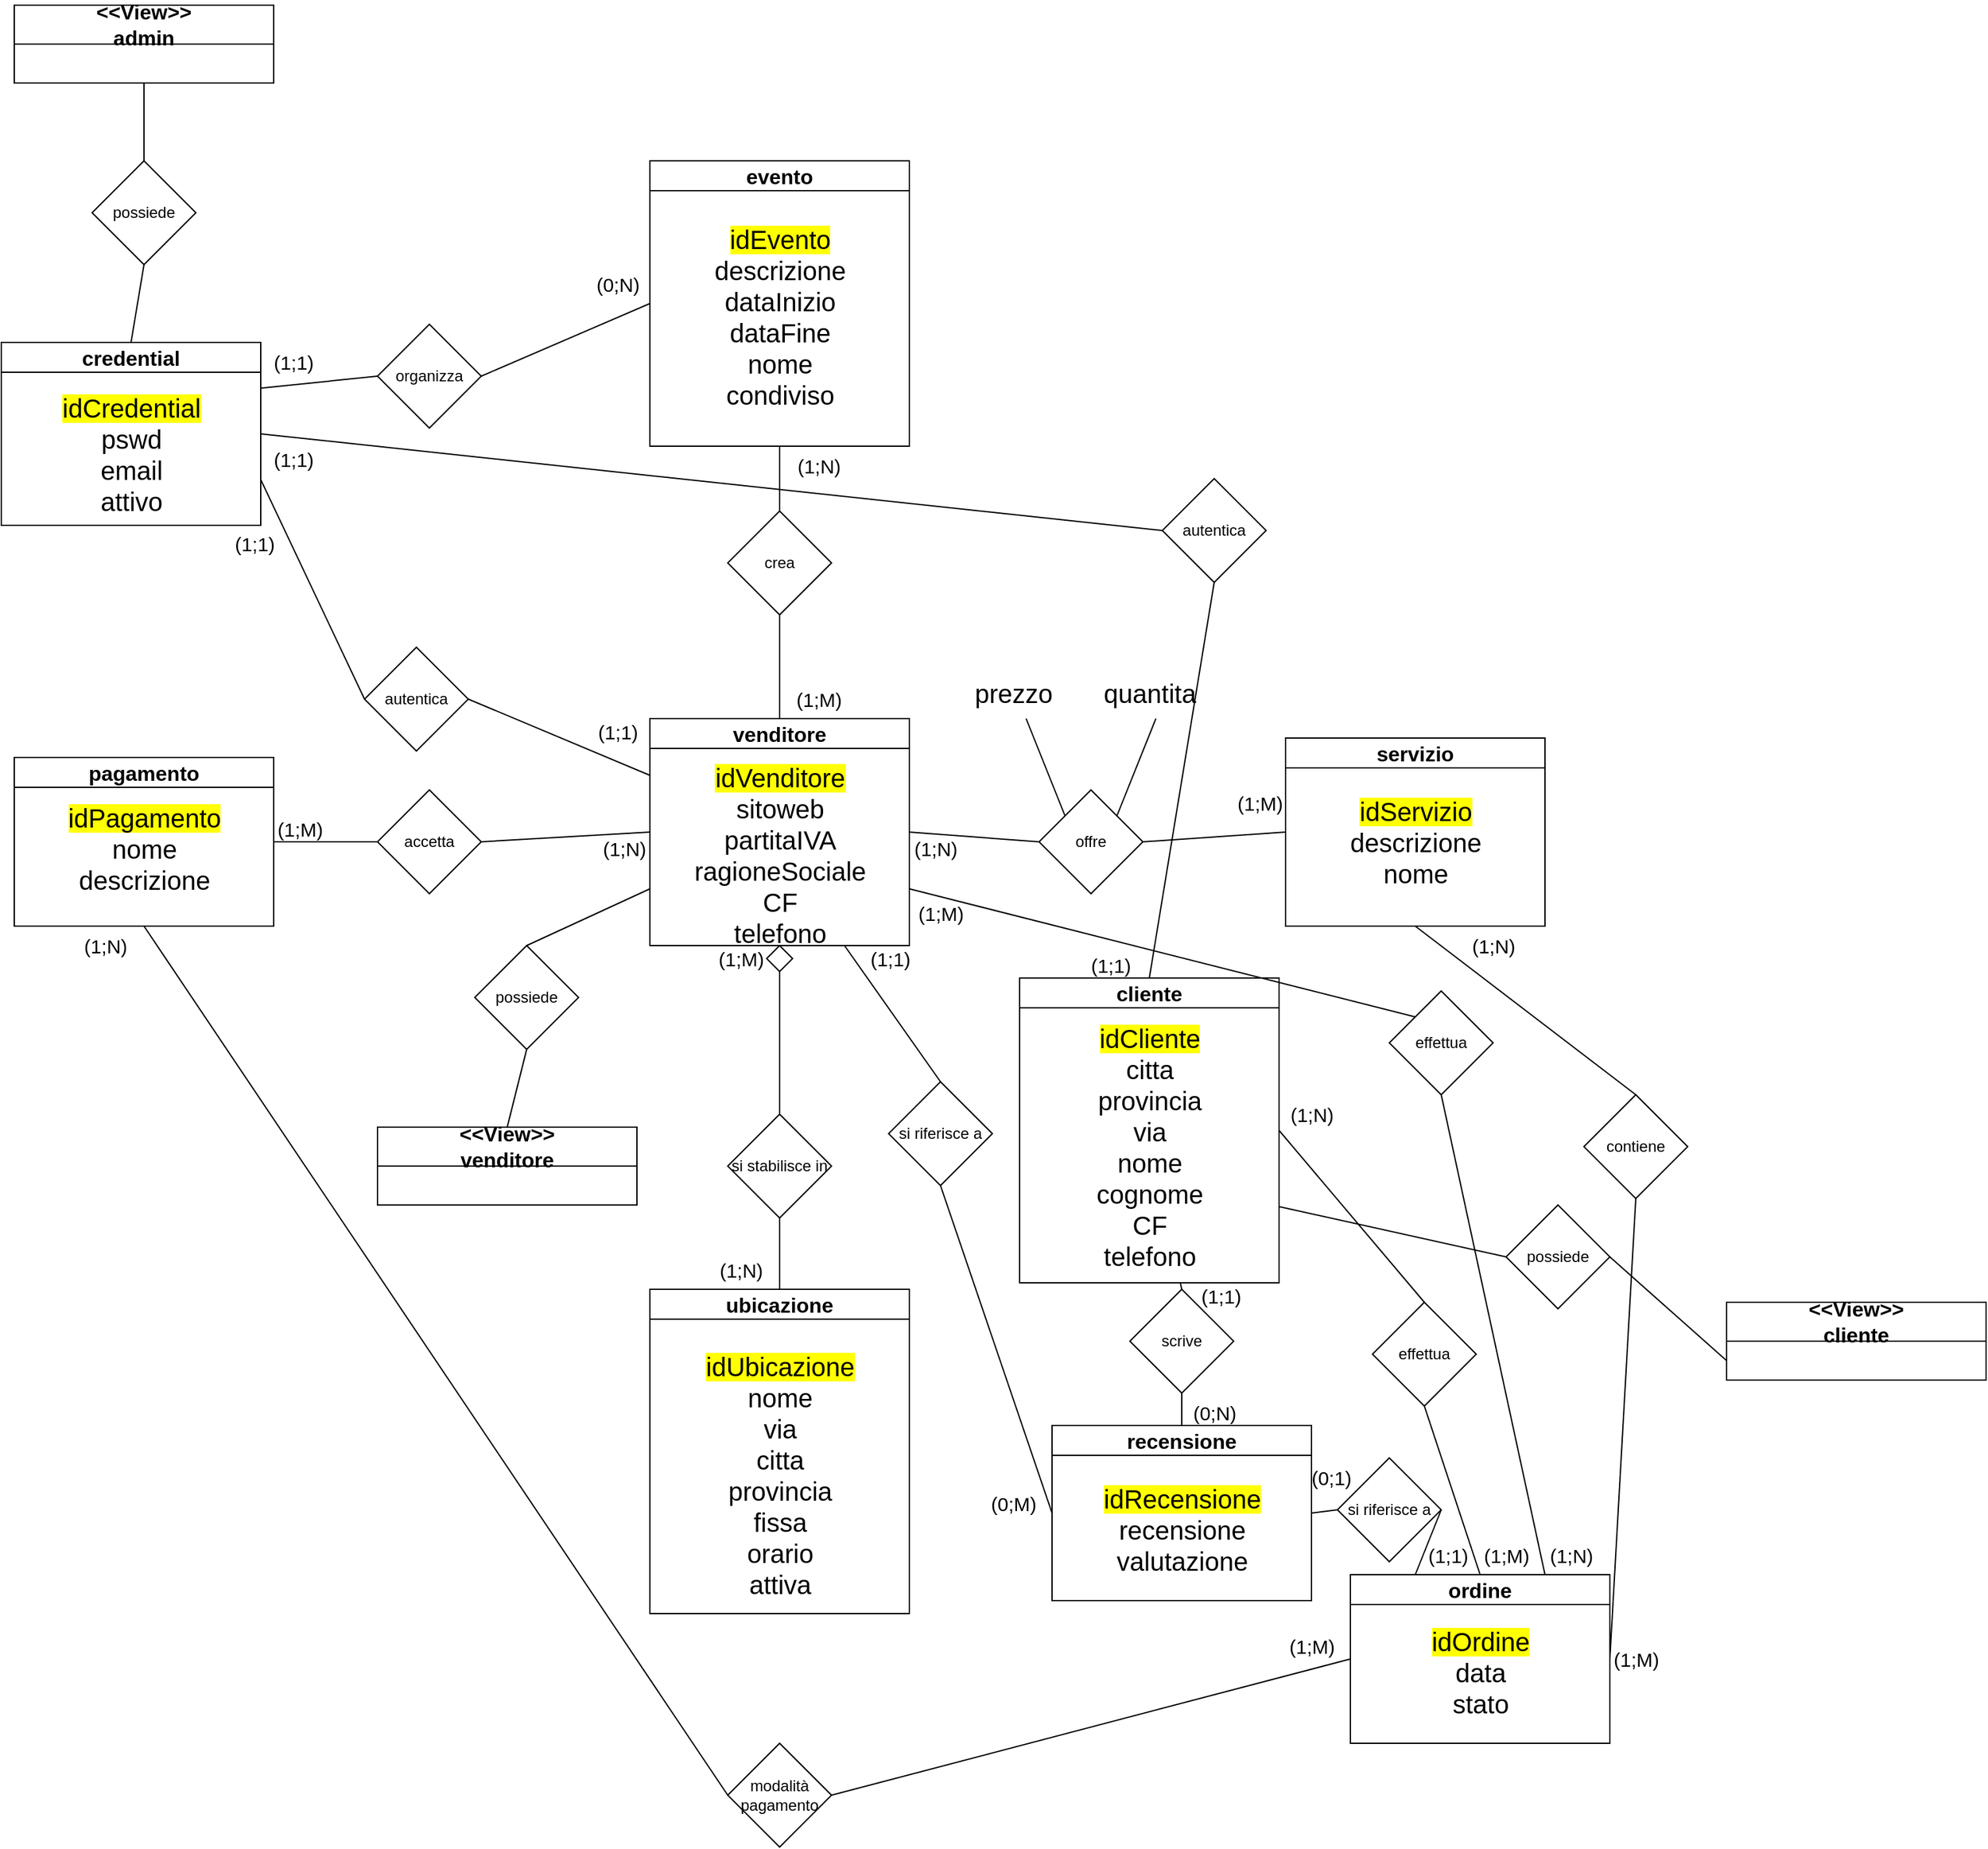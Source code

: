<mxfile version="24.4.8" type="device">
  <diagram name="Pagina-1" id="WYRfgcMqY0CO7CBaed_a">
    <mxGraphModel dx="2261" dy="2005" grid="1" gridSize="10" guides="1" tooltips="1" connect="1" arrows="1" fold="1" page="1" pageScale="1" pageWidth="827" pageHeight="1169" math="0" shadow="0">
      <root>
        <mxCell id="0" />
        <mxCell id="1" parent="0" />
        <mxCell id="brhQ-tYYD27KKTISYjZJ-1" value="&lt;font style=&quot;font-size: 16px;&quot;&gt;pagamento&lt;/font&gt;" style="swimlane;whiteSpace=wrap;html=1;" parent="1" vertex="1">
          <mxGeometry x="-300" y="-250" width="200" height="130" as="geometry" />
        </mxCell>
        <mxCell id="brhQ-tYYD27KKTISYjZJ-2" value="&lt;div&gt;&lt;font style=&quot;font-size: 20px; background-color: rgb(255, 255, 0);&quot;&gt;idPagamento&lt;/font&gt;&lt;/div&gt;&lt;font style=&quot;font-size: 20px;&quot;&gt;nome&lt;/font&gt;&lt;div style=&quot;font-size: 20px;&quot;&gt;&lt;font style=&quot;font-size: 20px;&quot;&gt;descrizione&lt;/font&gt;&lt;/div&gt;" style="text;html=1;align=center;verticalAlign=middle;resizable=0;points=[];autosize=1;strokeColor=none;fillColor=none;" parent="brhQ-tYYD27KKTISYjZJ-1" vertex="1">
          <mxGeometry x="30" y="25" width="140" height="90" as="geometry" />
        </mxCell>
        <mxCell id="brhQ-tYYD27KKTISYjZJ-3" value="&lt;font style=&quot;font-size: 16px;&quot;&gt;venditore&lt;/font&gt;" style="swimlane;whiteSpace=wrap;html=1;" parent="1" vertex="1">
          <mxGeometry x="190" y="-280" width="200" height="175" as="geometry" />
        </mxCell>
        <mxCell id="brhQ-tYYD27KKTISYjZJ-4" value="&lt;div&gt;&lt;span style=&quot;font-size: 20px; background-color: rgb(255, 255, 0);&quot;&gt;idVenditore&lt;/span&gt;&lt;/div&gt;&lt;div&gt;&lt;span style=&quot;font-size: 20px;&quot;&gt;sitoweb&lt;/span&gt;&lt;/div&gt;&lt;div&gt;&lt;span style=&quot;font-size: 20px;&quot;&gt;partitaIVA&lt;/span&gt;&lt;/div&gt;&lt;div&gt;&lt;span style=&quot;font-size: 20px;&quot;&gt;ragioneSociale&lt;/span&gt;&lt;/div&gt;&lt;div&gt;&lt;span style=&quot;font-size: 20px;&quot;&gt;CF&lt;/span&gt;&lt;/div&gt;&lt;div&gt;&lt;span style=&quot;font-size: 20px;&quot;&gt;telefono&lt;/span&gt;&lt;/div&gt;" style="text;html=1;align=center;verticalAlign=middle;resizable=0;points=[];autosize=1;strokeColor=none;fillColor=none;" parent="brhQ-tYYD27KKTISYjZJ-3" vertex="1">
          <mxGeometry x="20" y="25" width="160" height="160" as="geometry" />
        </mxCell>
        <mxCell id="brhQ-tYYD27KKTISYjZJ-8" value="accetta" style="rhombus;whiteSpace=wrap;html=1;" parent="1" vertex="1">
          <mxGeometry x="-20" y="-225" width="80" height="80" as="geometry" />
        </mxCell>
        <mxCell id="brhQ-tYYD27KKTISYjZJ-13" value="" style="endArrow=none;html=1;rounded=0;exitX=1;exitY=0.5;exitDx=0;exitDy=0;entryX=0;entryY=0.5;entryDx=0;entryDy=0;" parent="1" source="brhQ-tYYD27KKTISYjZJ-8" target="brhQ-tYYD27KKTISYjZJ-3" edge="1">
          <mxGeometry width="50" height="50" relative="1" as="geometry">
            <mxPoint x="70" y="-185" as="sourcePoint" />
            <mxPoint x="200" y="-185" as="targetPoint" />
          </mxGeometry>
        </mxCell>
        <mxCell id="brhQ-tYYD27KKTISYjZJ-15" value="" style="endArrow=none;html=1;rounded=0;entryX=0;entryY=0.5;entryDx=0;entryDy=0;" parent="1" target="brhQ-tYYD27KKTISYjZJ-8" edge="1">
          <mxGeometry width="50" height="50" relative="1" as="geometry">
            <mxPoint x="-100" y="-185" as="sourcePoint" />
            <mxPoint x="-50" y="-235" as="targetPoint" />
          </mxGeometry>
        </mxCell>
        <mxCell id="brhQ-tYYD27KKTISYjZJ-16" value="&lt;font style=&quot;font-size: 15px;&quot;&gt;(1;N)&lt;/font&gt;" style="text;html=1;align=center;verticalAlign=middle;resizable=0;points=[];autosize=1;strokeColor=none;fillColor=none;" parent="1" vertex="1">
          <mxGeometry x="140" y="-195" width="60" height="30" as="geometry" />
        </mxCell>
        <mxCell id="brhQ-tYYD27KKTISYjZJ-17" value="&lt;font style=&quot;font-size: 15px;&quot;&gt;(1;M)&lt;/font&gt;" style="text;html=1;align=center;verticalAlign=middle;resizable=0;points=[];autosize=1;strokeColor=none;fillColor=none;" parent="1" vertex="1">
          <mxGeometry x="-110" y="-210" width="60" height="30" as="geometry" />
        </mxCell>
        <mxCell id="brhQ-tYYD27KKTISYjZJ-18" value="si stabilisce in" style="rhombus;whiteSpace=wrap;html=1;" parent="1" vertex="1">
          <mxGeometry x="250" y="25" width="80" height="80" as="geometry" />
        </mxCell>
        <mxCell id="brhQ-tYYD27KKTISYjZJ-21" value="" style="endArrow=none;html=1;rounded=0;entryX=0.5;entryY=1;entryDx=0;entryDy=0;exitX=0.5;exitY=0;exitDx=0;exitDy=0;" parent="1" source="brhQ-tYYD27KKTISYjZJ-18" target="brhQ-tYYD27KKTISYjZJ-20" edge="1">
          <mxGeometry width="50" height="50" relative="1" as="geometry">
            <mxPoint x="290" as="sourcePoint" />
            <mxPoint x="340" y="-50" as="targetPoint" />
          </mxGeometry>
        </mxCell>
        <mxCell id="brhQ-tYYD27KKTISYjZJ-22" value="&lt;font style=&quot;font-size: 16px;&quot;&gt;ubicazione&lt;/font&gt;" style="swimlane;whiteSpace=wrap;html=1;" parent="1" vertex="1">
          <mxGeometry x="190" y="160" width="200" height="250" as="geometry" />
        </mxCell>
        <mxCell id="brhQ-tYYD27KKTISYjZJ-23" value="&lt;div style=&quot;font-size: 20px;&quot;&gt;&lt;span style=&quot;background-color: rgb(255, 255, 0);&quot;&gt;&lt;font style=&quot;font-size: 20px;&quot;&gt;idUbicazione&lt;/font&gt;&lt;/span&gt;&lt;/div&gt;&lt;font style=&quot;font-size: 20px;&quot;&gt;&lt;div&gt;&lt;font style=&quot;font-size: 20px;&quot;&gt;nome&lt;/font&gt;&lt;/div&gt;via&lt;br&gt;&lt;/font&gt;&lt;div style=&quot;font-size: 20px;&quot;&gt;&lt;font style=&quot;font-size: 20px;&quot;&gt;citta&lt;/font&gt;&lt;/div&gt;&lt;div style=&quot;font-size: 20px;&quot;&gt;&lt;font style=&quot;font-size: 20px;&quot;&gt;provincia&lt;/font&gt;&lt;/div&gt;&lt;div style=&quot;font-size: 20px;&quot;&gt;&lt;font style=&quot;font-size: 20px;&quot;&gt;fissa&lt;/font&gt;&lt;/div&gt;&lt;div style=&quot;font-size: 20px;&quot;&gt;&lt;font style=&quot;font-size: 20px;&quot;&gt;orario&lt;/font&gt;&lt;/div&gt;&lt;div style=&quot;font-size: 20px;&quot;&gt;&lt;font style=&quot;font-size: 20px;&quot;&gt;attiva&lt;/font&gt;&lt;/div&gt;&lt;div style=&quot;font-size: 20px;&quot;&gt;&lt;br&gt;&lt;/div&gt;" style="text;html=1;align=center;verticalAlign=middle;resizable=0;points=[];autosize=1;strokeColor=none;fillColor=none;" parent="brhQ-tYYD27KKTISYjZJ-22" vertex="1">
          <mxGeometry x="30" y="40" width="140" height="230" as="geometry" />
        </mxCell>
        <mxCell id="brhQ-tYYD27KKTISYjZJ-24" value="" style="endArrow=none;html=1;rounded=0;entryX=0.5;entryY=1;entryDx=0;entryDy=0;" parent="1" source="brhQ-tYYD27KKTISYjZJ-22" target="brhQ-tYYD27KKTISYjZJ-18" edge="1">
          <mxGeometry width="50" height="50" relative="1" as="geometry">
            <mxPoint x="240" y="130" as="sourcePoint" />
            <mxPoint x="270" y="120" as="targetPoint" />
          </mxGeometry>
        </mxCell>
        <mxCell id="brhQ-tYYD27KKTISYjZJ-25" value="&lt;font style=&quot;font-size: 15px;&quot;&gt;(1;N)&lt;/font&gt;" style="text;html=1;align=center;verticalAlign=middle;resizable=0;points=[];autosize=1;strokeColor=none;fillColor=none;" parent="1" vertex="1">
          <mxGeometry x="230" y="130" width="60" height="30" as="geometry" />
        </mxCell>
        <mxCell id="brhQ-tYYD27KKTISYjZJ-26" value="&lt;font style=&quot;font-size: 15px;&quot;&gt;(1;M)&lt;/font&gt;" style="text;html=1;align=center;verticalAlign=middle;resizable=0;points=[];autosize=1;strokeColor=none;fillColor=none;" parent="1" vertex="1">
          <mxGeometry x="230" y="-110" width="60" height="30" as="geometry" />
        </mxCell>
        <mxCell id="brhQ-tYYD27KKTISYjZJ-28" value="offre" style="rhombus;whiteSpace=wrap;html=1;" parent="1" vertex="1">
          <mxGeometry x="490" y="-225" width="80" height="80" as="geometry" />
        </mxCell>
        <mxCell id="brhQ-tYYD27KKTISYjZJ-29" value="&lt;font style=&quot;font-size: 16px;&quot;&gt;servizio&lt;/font&gt;" style="swimlane;whiteSpace=wrap;html=1;" parent="1" vertex="1">
          <mxGeometry x="680" y="-265" width="200" height="145" as="geometry" />
        </mxCell>
        <mxCell id="brhQ-tYYD27KKTISYjZJ-30" value="&lt;div style=&quot;font-size: 20px;&quot;&gt;&lt;span style=&quot;background-color: rgb(255, 255, 0);&quot;&gt;&lt;font style=&quot;font-size: 20px;&quot;&gt;idServizio&lt;/font&gt;&lt;/span&gt;&lt;/div&gt;&lt;font style=&quot;font-size: 20px;&quot;&gt;descrizione&lt;/font&gt;&lt;div style=&quot;font-size: 20px;&quot;&gt;nome&lt;/div&gt;" style="text;html=1;align=center;verticalAlign=middle;resizable=0;points=[];autosize=1;strokeColor=none;fillColor=none;" parent="brhQ-tYYD27KKTISYjZJ-29" vertex="1">
          <mxGeometry x="40" y="35" width="120" height="90" as="geometry" />
        </mxCell>
        <mxCell id="brhQ-tYYD27KKTISYjZJ-31" value="" style="endArrow=none;html=1;rounded=0;entryX=0;entryY=0.5;entryDx=0;entryDy=0;" parent="1" target="brhQ-tYYD27KKTISYjZJ-29" edge="1">
          <mxGeometry width="50" height="50" relative="1" as="geometry">
            <mxPoint x="570" y="-185" as="sourcePoint" />
            <mxPoint x="620" y="-235" as="targetPoint" />
          </mxGeometry>
        </mxCell>
        <mxCell id="brhQ-tYYD27KKTISYjZJ-32" value="" style="endArrow=none;html=1;rounded=0;exitX=1;exitY=0.5;exitDx=0;exitDy=0;entryX=0;entryY=0.5;entryDx=0;entryDy=0;" parent="1" source="brhQ-tYYD27KKTISYjZJ-3" target="brhQ-tYYD27KKTISYjZJ-28" edge="1">
          <mxGeometry width="50" height="50" relative="1" as="geometry">
            <mxPoint x="440" y="-140" as="sourcePoint" />
            <mxPoint x="490" y="-190" as="targetPoint" />
          </mxGeometry>
        </mxCell>
        <mxCell id="brhQ-tYYD27KKTISYjZJ-33" value="&lt;font style=&quot;font-size: 15px;&quot;&gt;(1;N)&lt;/font&gt;" style="text;html=1;align=center;verticalAlign=middle;resizable=0;points=[];autosize=1;strokeColor=none;fillColor=none;" parent="1" vertex="1">
          <mxGeometry x="380" y="-195" width="60" height="30" as="geometry" />
        </mxCell>
        <mxCell id="brhQ-tYYD27KKTISYjZJ-34" value="&lt;font style=&quot;font-size: 15px;&quot;&gt;(1;M)&lt;/font&gt;" style="text;html=1;align=center;verticalAlign=middle;resizable=0;points=[];autosize=1;strokeColor=none;fillColor=none;" parent="1" vertex="1">
          <mxGeometry x="630" y="-230" width="60" height="30" as="geometry" />
        </mxCell>
        <mxCell id="brhQ-tYYD27KKTISYjZJ-35" value="crea" style="rhombus;whiteSpace=wrap;html=1;" parent="1" vertex="1">
          <mxGeometry x="250" y="-440" width="80" height="80" as="geometry" />
        </mxCell>
        <mxCell id="brhQ-tYYD27KKTISYjZJ-36" value="" style="endArrow=none;html=1;rounded=0;exitX=0.5;exitY=0;exitDx=0;exitDy=0;" parent="1" source="brhQ-tYYD27KKTISYjZJ-3" edge="1">
          <mxGeometry width="50" height="50" relative="1" as="geometry">
            <mxPoint x="240" y="-310" as="sourcePoint" />
            <mxPoint x="290" y="-360" as="targetPoint" />
          </mxGeometry>
        </mxCell>
        <mxCell id="brhQ-tYYD27KKTISYjZJ-38" value="&lt;font style=&quot;font-size: 16px;&quot;&gt;evento&lt;/font&gt;" style="swimlane;whiteSpace=wrap;html=1;" parent="1" vertex="1">
          <mxGeometry x="190" y="-710" width="200" height="220" as="geometry" />
        </mxCell>
        <mxCell id="brhQ-tYYD27KKTISYjZJ-39" value="&lt;div style=&quot;font-size: 20px;&quot;&gt;&lt;span style=&quot;background-color: rgb(255, 255, 0);&quot;&gt;&lt;font style=&quot;font-size: 20px;&quot;&gt;idEvento&lt;/font&gt;&lt;/span&gt;&lt;/div&gt;&lt;font style=&quot;font-size: 20px;&quot;&gt;descrizione&lt;br&gt;&lt;/font&gt;&lt;div style=&quot;font-size: 20px;&quot;&gt;dataInizio&lt;/div&gt;&lt;div style=&quot;font-size: 20px;&quot;&gt;dataFine&lt;/div&gt;&lt;div style=&quot;font-size: 20px;&quot;&gt;nome&lt;/div&gt;&lt;div style=&quot;font-size: 20px;&quot;&gt;condiviso&lt;/div&gt;" style="text;html=1;align=center;verticalAlign=middle;resizable=0;points=[];autosize=1;strokeColor=none;fillColor=none;" parent="brhQ-tYYD27KKTISYjZJ-38" vertex="1">
          <mxGeometry x="40" y="40" width="120" height="160" as="geometry" />
        </mxCell>
        <mxCell id="brhQ-tYYD27KKTISYjZJ-41" value="&lt;font style=&quot;font-size: 15px;&quot;&gt;(1;M)&lt;/font&gt;" style="text;html=1;align=center;verticalAlign=middle;resizable=0;points=[];autosize=1;strokeColor=none;fillColor=none;" parent="1" vertex="1">
          <mxGeometry x="290" y="-310" width="60" height="30" as="geometry" />
        </mxCell>
        <mxCell id="brhQ-tYYD27KKTISYjZJ-42" value="&lt;font style=&quot;font-size: 15px;&quot;&gt;(1;N)&lt;/font&gt;" style="text;html=1;align=center;verticalAlign=middle;resizable=0;points=[];autosize=1;strokeColor=none;fillColor=none;" parent="1" vertex="1">
          <mxGeometry x="290" y="-490" width="60" height="30" as="geometry" />
        </mxCell>
        <mxCell id="brhQ-tYYD27KKTISYjZJ-43" value="&lt;font style=&quot;font-size: 16px;&quot;&gt;ordine&lt;/font&gt;" style="swimlane;whiteSpace=wrap;html=1;" parent="1" vertex="1">
          <mxGeometry x="730" y="380" width="200" height="130" as="geometry" />
        </mxCell>
        <mxCell id="brhQ-tYYD27KKTISYjZJ-44" value="&lt;div style=&quot;font-size: 20px;&quot;&gt;&lt;span style=&quot;background-color: rgb(255, 255, 0);&quot;&gt;&lt;font style=&quot;font-size: 20px;&quot;&gt;idOrdine&lt;/font&gt;&lt;/span&gt;&lt;/div&gt;&lt;font style=&quot;font-size: 20px;&quot;&gt;data&lt;br&gt;&lt;/font&gt;&lt;div style=&quot;font-size: 20px;&quot;&gt;stato&lt;/div&gt;" style="text;html=1;align=center;verticalAlign=middle;resizable=0;points=[];autosize=1;strokeColor=none;fillColor=none;" parent="brhQ-tYYD27KKTISYjZJ-43" vertex="1">
          <mxGeometry x="50" y="30" width="100" height="90" as="geometry" />
        </mxCell>
        <mxCell id="2mB2at70JS3bRVFQgv4s-76" value="&lt;font style=&quot;font-size: 15px;&quot;&gt;(1;N)&lt;/font&gt;" style="text;html=1;align=center;verticalAlign=middle;resizable=0;points=[];autosize=1;strokeColor=none;fillColor=none;" parent="brhQ-tYYD27KKTISYjZJ-43" vertex="1">
          <mxGeometry x="140" y="-30" width="60" height="30" as="geometry" />
        </mxCell>
        <mxCell id="brhQ-tYYD27KKTISYjZJ-45" value="modalità&lt;div&gt;pagamento&lt;/div&gt;" style="rhombus;whiteSpace=wrap;html=1;" parent="1" vertex="1">
          <mxGeometry x="250" y="510" width="80" height="80" as="geometry" />
        </mxCell>
        <mxCell id="brhQ-tYYD27KKTISYjZJ-46" value="" style="endArrow=none;html=1;rounded=0;exitX=0.5;exitY=1;exitDx=0;exitDy=0;" parent="1" source="brhQ-tYYD27KKTISYjZJ-1" edge="1">
          <mxGeometry width="50" height="50" relative="1" as="geometry">
            <mxPoint x="200" y="600" as="sourcePoint" />
            <mxPoint x="250" y="550" as="targetPoint" />
          </mxGeometry>
        </mxCell>
        <mxCell id="brhQ-tYYD27KKTISYjZJ-47" value="" style="endArrow=none;html=1;rounded=0;entryX=0;entryY=0.5;entryDx=0;entryDy=0;" parent="1" target="brhQ-tYYD27KKTISYjZJ-43" edge="1">
          <mxGeometry width="50" height="50" relative="1" as="geometry">
            <mxPoint x="330" y="550" as="sourcePoint" />
            <mxPoint x="380" y="500" as="targetPoint" />
          </mxGeometry>
        </mxCell>
        <mxCell id="brhQ-tYYD27KKTISYjZJ-48" value="&lt;font style=&quot;font-size: 16px;&quot;&gt;cliente&lt;/font&gt;" style="swimlane;whiteSpace=wrap;html=1;" parent="1" vertex="1">
          <mxGeometry x="475" y="-80" width="200" height="235" as="geometry" />
        </mxCell>
        <mxCell id="brhQ-tYYD27KKTISYjZJ-49" value="&lt;div style=&quot;font-size: 20px;&quot;&gt;&lt;span style=&quot;background-color: rgb(255, 255, 0);&quot;&gt;&lt;font style=&quot;font-size: 20px;&quot;&gt;idCliente&lt;/font&gt;&lt;/span&gt;&lt;/div&gt;&lt;div style=&quot;font-size: 20px;&quot;&gt;citta&lt;/div&gt;&lt;div style=&quot;font-size: 20px;&quot;&gt;provincia&lt;/div&gt;&lt;div style=&quot;font-size: 20px;&quot;&gt;via&lt;/div&gt;&lt;div style=&quot;font-size: 20px;&quot;&gt;nome&lt;/div&gt;&lt;div style=&quot;font-size: 20px;&quot;&gt;cognome&lt;/div&gt;&lt;div style=&quot;font-size: 20px;&quot;&gt;CF&lt;/div&gt;&lt;div style=&quot;font-size: 20px;&quot;&gt;telefono&lt;/div&gt;" style="text;html=1;align=center;verticalAlign=middle;resizable=0;points=[];autosize=1;strokeColor=none;fillColor=none;" parent="brhQ-tYYD27KKTISYjZJ-48" vertex="1">
          <mxGeometry x="45" y="25" width="110" height="210" as="geometry" />
        </mxCell>
        <mxCell id="brhQ-tYYD27KKTISYjZJ-51" value="" style="endArrow=none;html=1;rounded=0;exitX=0.5;exitY=0;exitDx=0;exitDy=0;entryX=0.5;entryY=1;entryDx=0;entryDy=0;" parent="1" source="brhQ-tYYD27KKTISYjZJ-43" target="brhQ-tYYD27KKTISYjZJ-52" edge="1">
          <mxGeometry width="50" height="50" relative="1" as="geometry">
            <mxPoint x="780" y="350" as="sourcePoint" />
            <mxPoint x="830" y="300" as="targetPoint" />
          </mxGeometry>
        </mxCell>
        <mxCell id="brhQ-tYYD27KKTISYjZJ-52" value="effettua" style="rhombus;whiteSpace=wrap;html=1;" parent="1" vertex="1">
          <mxGeometry x="747" y="170" width="80" height="80" as="geometry" />
        </mxCell>
        <mxCell id="brhQ-tYYD27KKTISYjZJ-53" value="" style="endArrow=none;html=1;rounded=0;entryX=0.5;entryY=0;entryDx=0;entryDy=0;exitX=1;exitY=0.5;exitDx=0;exitDy=0;" parent="1" source="brhQ-tYYD27KKTISYjZJ-48" target="brhQ-tYYD27KKTISYjZJ-52" edge="1">
          <mxGeometry width="50" height="50" relative="1" as="geometry">
            <mxPoint x="770" y="90" as="sourcePoint" />
            <mxPoint x="820" y="40" as="targetPoint" />
          </mxGeometry>
        </mxCell>
        <mxCell id="brhQ-tYYD27KKTISYjZJ-54" value="&lt;font style=&quot;font-size: 15px;&quot;&gt;(1;N)&lt;/font&gt;" style="text;html=1;align=center;verticalAlign=middle;resizable=0;points=[];autosize=1;strokeColor=none;fillColor=none;" parent="1" vertex="1">
          <mxGeometry x="-260" y="-120" width="60" height="30" as="geometry" />
        </mxCell>
        <mxCell id="brhQ-tYYD27KKTISYjZJ-55" value="&lt;font style=&quot;font-size: 15px;&quot;&gt;(1;M)&lt;/font&gt;" style="text;html=1;align=center;verticalAlign=middle;resizable=0;points=[];autosize=1;strokeColor=none;fillColor=none;" parent="1" vertex="1">
          <mxGeometry x="670" y="420" width="60" height="30" as="geometry" />
        </mxCell>
        <mxCell id="brhQ-tYYD27KKTISYjZJ-56" value="&lt;font style=&quot;font-size: 15px;&quot;&gt;(1;N&lt;/font&gt;&lt;span style=&quot;font-size: 15px; background-color: initial;&quot;&gt;)&lt;/span&gt;" style="text;html=1;align=center;verticalAlign=middle;resizable=0;points=[];autosize=1;strokeColor=none;fillColor=none;" parent="1" vertex="1">
          <mxGeometry x="670" y="10" width="60" height="30" as="geometry" />
        </mxCell>
        <mxCell id="brhQ-tYYD27KKTISYjZJ-58" value="&lt;font style=&quot;font-size: 15px;&quot;&gt;(1;M)&lt;/font&gt;" style="text;html=1;align=center;verticalAlign=middle;resizable=0;points=[];autosize=1;strokeColor=none;fillColor=none;" parent="1" vertex="1">
          <mxGeometry x="820" y="350" width="60" height="30" as="geometry" />
        </mxCell>
        <mxCell id="brhQ-tYYD27KKTISYjZJ-20" value="" style="rhombus;whiteSpace=wrap;html=1;" parent="1" vertex="1">
          <mxGeometry x="280" y="-105" width="20" height="20" as="geometry" />
        </mxCell>
        <mxCell id="2mB2at70JS3bRVFQgv4s-3" value="" style="endArrow=none;html=1;rounded=0;exitX=0;exitY=0;exitDx=0;exitDy=0;" parent="1" source="brhQ-tYYD27KKTISYjZJ-28" edge="1">
          <mxGeometry width="50" height="50" relative="1" as="geometry">
            <mxPoint x="530" y="-225" as="sourcePoint" />
            <mxPoint x="480" y="-280" as="targetPoint" />
          </mxGeometry>
        </mxCell>
        <mxCell id="2mB2at70JS3bRVFQgv4s-4" value="&lt;div style=&quot;font-size: 20px;&quot;&gt;prezzo&lt;/div&gt;" style="text;html=1;align=center;verticalAlign=middle;resizable=0;points=[];autosize=1;strokeColor=none;fillColor=none;" parent="1" vertex="1">
          <mxGeometry x="430" y="-320" width="80" height="40" as="geometry" />
        </mxCell>
        <mxCell id="2mB2at70JS3bRVFQgv4s-9" value="" style="endArrow=none;html=1;rounded=0;entryX=0.5;entryY=1;entryDx=0;entryDy=0;exitX=0.5;exitY=0;exitDx=0;exitDy=0;" parent="1" source="brhQ-tYYD27KKTISYjZJ-35" target="brhQ-tYYD27KKTISYjZJ-38" edge="1">
          <mxGeometry width="50" height="50" relative="1" as="geometry">
            <mxPoint x="150" y="-410" as="sourcePoint" />
            <mxPoint x="200" y="-460" as="targetPoint" />
          </mxGeometry>
        </mxCell>
        <mxCell id="2mB2at70JS3bRVFQgv4s-14" value="&lt;font style=&quot;font-size: 16px;&quot;&gt;credential&lt;/font&gt;" style="swimlane;whiteSpace=wrap;html=1;" parent="1" vertex="1">
          <mxGeometry x="-310" y="-570" width="200" height="141" as="geometry" />
        </mxCell>
        <mxCell id="2mB2at70JS3bRVFQgv4s-15" value="&lt;div style=&quot;font-size: 20px;&quot;&gt;&lt;span style=&quot;background-color: rgb(255, 255, 0);&quot;&gt;&lt;font style=&quot;font-size: 20px;&quot;&gt;idCredential&lt;/font&gt;&lt;/span&gt;&lt;/div&gt;&lt;font style=&quot;font-size: 20px;&quot;&gt;pswd&lt;/font&gt;&lt;div style=&quot;font-size: 20px;&quot;&gt;email&lt;/div&gt;&lt;div style=&quot;font-size: 20px;&quot;&gt;attivo&lt;/div&gt;" style="text;html=1;align=center;verticalAlign=middle;resizable=0;points=[];autosize=1;strokeColor=none;fillColor=none;" parent="2mB2at70JS3bRVFQgv4s-14" vertex="1">
          <mxGeometry x="35" y="31" width="130" height="110" as="geometry" />
        </mxCell>
        <mxCell id="2mB2at70JS3bRVFQgv4s-16" value="autentica" style="rhombus;whiteSpace=wrap;html=1;" parent="1" vertex="1">
          <mxGeometry x="-30" y="-335" width="80" height="80" as="geometry" />
        </mxCell>
        <mxCell id="2mB2at70JS3bRVFQgv4s-17" value="organizza" style="rhombus;whiteSpace=wrap;html=1;" parent="1" vertex="1">
          <mxGeometry x="-20" y="-584" width="80" height="80" as="geometry" />
        </mxCell>
        <mxCell id="2mB2at70JS3bRVFQgv4s-18" value="" style="endArrow=none;html=1;rounded=0;entryX=0;entryY=0.5;entryDx=0;entryDy=0;exitX=1;exitY=0.75;exitDx=0;exitDy=0;" parent="1" source="2mB2at70JS3bRVFQgv4s-14" target="2mB2at70JS3bRVFQgv4s-16" edge="1">
          <mxGeometry width="50" height="50" relative="1" as="geometry">
            <mxPoint x="-100" y="-280" as="sourcePoint" />
            <mxPoint x="-50" y="-330" as="targetPoint" />
          </mxGeometry>
        </mxCell>
        <mxCell id="2mB2at70JS3bRVFQgv4s-19" value="" style="endArrow=none;html=1;rounded=0;exitX=1;exitY=0.25;exitDx=0;exitDy=0;entryX=0;entryY=0.5;entryDx=0;entryDy=0;" parent="1" source="2mB2at70JS3bRVFQgv4s-14" target="2mB2at70JS3bRVFQgv4s-17" edge="1">
          <mxGeometry width="50" height="50" relative="1" as="geometry">
            <mxPoint x="-10" y="-430" as="sourcePoint" />
            <mxPoint x="40" y="-480" as="targetPoint" />
          </mxGeometry>
        </mxCell>
        <mxCell id="2mB2at70JS3bRVFQgv4s-20" value="" style="endArrow=none;html=1;rounded=0;entryX=0;entryY=0.5;entryDx=0;entryDy=0;exitX=1;exitY=0.5;exitDx=0;exitDy=0;" parent="1" source="2mB2at70JS3bRVFQgv4s-17" target="brhQ-tYYD27KKTISYjZJ-38" edge="1">
          <mxGeometry width="50" height="50" relative="1" as="geometry">
            <mxPoint x="60" y="-620" as="sourcePoint" />
            <mxPoint x="110" y="-670" as="targetPoint" />
          </mxGeometry>
        </mxCell>
        <mxCell id="2mB2at70JS3bRVFQgv4s-21" value="" style="endArrow=none;html=1;rounded=0;entryX=0;entryY=0.25;entryDx=0;entryDy=0;exitX=1;exitY=0.5;exitDx=0;exitDy=0;" parent="1" source="2mB2at70JS3bRVFQgv4s-16" target="brhQ-tYYD27KKTISYjZJ-3" edge="1">
          <mxGeometry width="50" height="50" relative="1" as="geometry">
            <mxPoint x="100" y="-310" as="sourcePoint" />
            <mxPoint x="150" y="-360" as="targetPoint" />
          </mxGeometry>
        </mxCell>
        <mxCell id="2mB2at70JS3bRVFQgv4s-22" value="&lt;font style=&quot;font-size: 15px;&quot;&gt;(1;1)&lt;/font&gt;" style="text;html=1;align=center;verticalAlign=middle;resizable=0;points=[];autosize=1;strokeColor=none;fillColor=none;" parent="1" vertex="1">
          <mxGeometry x="-140" y="-430" width="50" height="30" as="geometry" />
        </mxCell>
        <mxCell id="2mB2at70JS3bRVFQgv4s-23" value="&lt;font style=&quot;font-size: 15px;&quot;&gt;(1;1)&lt;/font&gt;" style="text;html=1;align=center;verticalAlign=middle;resizable=0;points=[];autosize=1;strokeColor=none;fillColor=none;" parent="1" vertex="1">
          <mxGeometry x="140" y="-285" width="50" height="30" as="geometry" />
        </mxCell>
        <mxCell id="2mB2at70JS3bRVFQgv4s-24" value="" style="endArrow=none;html=1;rounded=0;entryX=0;entryY=0.5;entryDx=0;entryDy=0;exitX=1;exitY=0.5;exitDx=0;exitDy=0;" parent="1" source="2mB2at70JS3bRVFQgv4s-14" target="2mB2at70JS3bRVFQgv4s-25" edge="1">
          <mxGeometry width="50" height="50" relative="1" as="geometry">
            <mxPoint x="350" y="-310" as="sourcePoint" />
            <mxPoint x="400" y="-360" as="targetPoint" />
          </mxGeometry>
        </mxCell>
        <mxCell id="2mB2at70JS3bRVFQgv4s-25" value="autentica" style="rhombus;whiteSpace=wrap;html=1;" parent="1" vertex="1">
          <mxGeometry x="585" y="-465" width="80" height="80" as="geometry" />
        </mxCell>
        <mxCell id="2mB2at70JS3bRVFQgv4s-26" value="" style="endArrow=none;html=1;rounded=0;exitX=0.5;exitY=0;exitDx=0;exitDy=0;entryX=0.5;entryY=1;entryDx=0;entryDy=0;" parent="1" source="brhQ-tYYD27KKTISYjZJ-48" target="2mB2at70JS3bRVFQgv4s-25" edge="1">
          <mxGeometry width="50" height="50" relative="1" as="geometry">
            <mxPoint x="590" y="-90" as="sourcePoint" />
            <mxPoint x="640" y="-140" as="targetPoint" />
          </mxGeometry>
        </mxCell>
        <mxCell id="2mB2at70JS3bRVFQgv4s-27" value="&lt;font style=&quot;font-size: 15px;&quot;&gt;(1;1)&lt;/font&gt;" style="text;html=1;align=center;verticalAlign=middle;resizable=0;points=[];autosize=1;strokeColor=none;fillColor=none;" parent="1" vertex="1">
          <mxGeometry x="-110" y="-495" width="50" height="30" as="geometry" />
        </mxCell>
        <mxCell id="2mB2at70JS3bRVFQgv4s-28" value="&lt;font style=&quot;font-size: 15px;&quot;&gt;(1;1)&lt;/font&gt;" style="text;html=1;align=center;verticalAlign=middle;resizable=0;points=[];autosize=1;strokeColor=none;fillColor=none;" parent="1" vertex="1">
          <mxGeometry x="520" y="-105" width="50" height="30" as="geometry" />
        </mxCell>
        <mxCell id="2mB2at70JS3bRVFQgv4s-29" value="&lt;font style=&quot;font-size: 15px;&quot;&gt;(1;1)&lt;/font&gt;" style="text;html=1;align=center;verticalAlign=middle;resizable=0;points=[];autosize=1;strokeColor=none;fillColor=none;" parent="1" vertex="1">
          <mxGeometry x="-110" y="-570" width="50" height="30" as="geometry" />
        </mxCell>
        <mxCell id="2mB2at70JS3bRVFQgv4s-30" value="&lt;font style=&quot;font-size: 15px;&quot;&gt;(0;N)&lt;/font&gt;" style="text;html=1;align=center;verticalAlign=middle;resizable=0;points=[];autosize=1;strokeColor=none;fillColor=none;" parent="1" vertex="1">
          <mxGeometry x="135" y="-630" width="60" height="30" as="geometry" />
        </mxCell>
        <mxCell id="2mB2at70JS3bRVFQgv4s-36" value="contiene" style="rhombus;whiteSpace=wrap;html=1;" parent="1" vertex="1">
          <mxGeometry x="910" y="10" width="80" height="80" as="geometry" />
        </mxCell>
        <mxCell id="2mB2at70JS3bRVFQgv4s-39" value="&lt;font style=&quot;font-size: 15px;&quot;&gt;(1;M)&lt;/font&gt;" style="text;html=1;align=center;verticalAlign=middle;resizable=0;points=[];autosize=1;strokeColor=none;fillColor=none;" parent="1" vertex="1">
          <mxGeometry x="920" y="430" width="60" height="30" as="geometry" />
        </mxCell>
        <mxCell id="2mB2at70JS3bRVFQgv4s-41" value="scrive" style="rhombus;whiteSpace=wrap;html=1;" parent="1" vertex="1">
          <mxGeometry x="560" y="160" width="80" height="80" as="geometry" />
        </mxCell>
        <mxCell id="2mB2at70JS3bRVFQgv4s-42" value="&lt;font style=&quot;font-size: 16px;&quot;&gt;recensione&lt;/font&gt;" style="swimlane;whiteSpace=wrap;html=1;" parent="1" vertex="1">
          <mxGeometry x="500" y="265" width="200" height="135" as="geometry" />
        </mxCell>
        <mxCell id="2mB2at70JS3bRVFQgv4s-43" value="&lt;div style=&quot;font-size: 20px;&quot;&gt;&lt;span style=&quot;background-color: rgb(255, 255, 0);&quot;&gt;&lt;font style=&quot;font-size: 20px;&quot;&gt;idRecensione&lt;/font&gt;&lt;/span&gt;&lt;/div&gt;&lt;font style=&quot;font-size: 20px;&quot;&gt;recensione&lt;/font&gt;&lt;div style=&quot;font-size: 20px;&quot;&gt;valutazione&lt;/div&gt;" style="text;html=1;align=center;verticalAlign=middle;resizable=0;points=[];autosize=1;strokeColor=none;fillColor=none;" parent="2mB2at70JS3bRVFQgv4s-42" vertex="1">
          <mxGeometry x="30" y="35" width="140" height="90" as="geometry" />
        </mxCell>
        <mxCell id="2mB2at70JS3bRVFQgv4s-44" value="" style="endArrow=none;html=1;rounded=0;exitX=0.5;exitY=0;exitDx=0;exitDy=0;" parent="1" source="2mB2at70JS3bRVFQgv4s-41" target="brhQ-tYYD27KKTISYjZJ-49" edge="1">
          <mxGeometry width="50" height="50" relative="1" as="geometry">
            <mxPoint x="470" y="180" as="sourcePoint" />
            <mxPoint x="580" y="100" as="targetPoint" />
          </mxGeometry>
        </mxCell>
        <mxCell id="2mB2at70JS3bRVFQgv4s-45" value="" style="endArrow=none;html=1;rounded=0;entryX=0.5;entryY=1;entryDx=0;entryDy=0;exitX=0.5;exitY=0;exitDx=0;exitDy=0;" parent="1" source="2mB2at70JS3bRVFQgv4s-42" target="2mB2at70JS3bRVFQgv4s-41" edge="1">
          <mxGeometry width="50" height="50" relative="1" as="geometry">
            <mxPoint x="470" y="240" as="sourcePoint" />
            <mxPoint x="520" y="190" as="targetPoint" />
          </mxGeometry>
        </mxCell>
        <mxCell id="2mB2at70JS3bRVFQgv4s-46" value="&lt;font style=&quot;font-size: 15px;&quot;&gt;(0;N&lt;/font&gt;&lt;span style=&quot;font-size: 15px; background-color: initial;&quot;&gt;)&lt;/span&gt;" style="text;html=1;align=center;verticalAlign=middle;resizable=0;points=[];autosize=1;strokeColor=none;fillColor=none;" parent="1" vertex="1">
          <mxGeometry x="595" y="240" width="60" height="30" as="geometry" />
        </mxCell>
        <mxCell id="2mB2at70JS3bRVFQgv4s-47" value="&lt;font style=&quot;font-size: 15px;&quot;&gt;(1;1)&lt;/font&gt;" style="text;html=1;align=center;verticalAlign=middle;resizable=0;points=[];autosize=1;strokeColor=none;fillColor=none;" parent="1" vertex="1">
          <mxGeometry x="605" y="150" width="50" height="30" as="geometry" />
        </mxCell>
        <mxCell id="2mB2at70JS3bRVFQgv4s-48" value="si riferisce a" style="rhombus;whiteSpace=wrap;html=1;" parent="1" vertex="1">
          <mxGeometry x="374" width="80" height="80" as="geometry" />
        </mxCell>
        <mxCell id="2mB2at70JS3bRVFQgv4s-49" value="" style="endArrow=none;html=1;rounded=0;exitX=0;exitY=0.5;exitDx=0;exitDy=0;entryX=0.5;entryY=1;entryDx=0;entryDy=0;" parent="1" source="2mB2at70JS3bRVFQgv4s-42" target="2mB2at70JS3bRVFQgv4s-48" edge="1">
          <mxGeometry width="50" height="50" relative="1" as="geometry">
            <mxPoint x="400" y="170" as="sourcePoint" />
            <mxPoint x="450" y="120" as="targetPoint" />
          </mxGeometry>
        </mxCell>
        <mxCell id="2mB2at70JS3bRVFQgv4s-50" value="" style="endArrow=none;html=1;rounded=0;exitX=0.5;exitY=0;exitDx=0;exitDy=0;entryX=0.75;entryY=1;entryDx=0;entryDy=0;" parent="1" source="2mB2at70JS3bRVFQgv4s-48" target="brhQ-tYYD27KKTISYjZJ-3" edge="1">
          <mxGeometry width="50" height="50" relative="1" as="geometry">
            <mxPoint x="380" y="-40" as="sourcePoint" />
            <mxPoint x="390" y="-50" as="targetPoint" />
          </mxGeometry>
        </mxCell>
        <mxCell id="2mB2at70JS3bRVFQgv4s-51" value="&lt;font style=&quot;font-size: 15px;&quot;&gt;(0;M&lt;/font&gt;&lt;span style=&quot;font-size: 15px; background-color: initial;&quot;&gt;)&lt;/span&gt;" style="text;html=1;align=center;verticalAlign=middle;resizable=0;points=[];autosize=1;strokeColor=none;fillColor=none;" parent="1" vertex="1">
          <mxGeometry x="440" y="310" width="60" height="30" as="geometry" />
        </mxCell>
        <mxCell id="2mB2at70JS3bRVFQgv4s-52" value="&lt;font style=&quot;font-size: 15px;&quot;&gt;(1;1)&lt;/font&gt;" style="text;html=1;align=center;verticalAlign=middle;resizable=0;points=[];autosize=1;strokeColor=none;fillColor=none;" parent="1" vertex="1">
          <mxGeometry x="350" y="-110" width="50" height="30" as="geometry" />
        </mxCell>
        <mxCell id="2mB2at70JS3bRVFQgv4s-53" value="si riferisce a" style="rhombus;whiteSpace=wrap;html=1;" parent="1" vertex="1">
          <mxGeometry x="720" y="290" width="80" height="80" as="geometry" />
        </mxCell>
        <mxCell id="2mB2at70JS3bRVFQgv4s-54" value="" style="endArrow=none;html=1;rounded=0;exitX=1;exitY=0.5;exitDx=0;exitDy=0;entryX=0;entryY=0.5;entryDx=0;entryDy=0;" parent="1" source="2mB2at70JS3bRVFQgv4s-42" target="2mB2at70JS3bRVFQgv4s-53" edge="1">
          <mxGeometry width="50" height="50" relative="1" as="geometry">
            <mxPoint x="720" y="280" as="sourcePoint" />
            <mxPoint x="770" y="230" as="targetPoint" />
          </mxGeometry>
        </mxCell>
        <mxCell id="2mB2at70JS3bRVFQgv4s-55" value="" style="endArrow=none;html=1;rounded=0;exitX=1;exitY=0.5;exitDx=0;exitDy=0;entryX=0.25;entryY=0;entryDx=0;entryDy=0;" parent="1" source="2mB2at70JS3bRVFQgv4s-53" target="brhQ-tYYD27KKTISYjZJ-43" edge="1">
          <mxGeometry width="50" height="50" relative="1" as="geometry">
            <mxPoint x="900" y="330" as="sourcePoint" />
            <mxPoint x="950" y="280" as="targetPoint" />
          </mxGeometry>
        </mxCell>
        <mxCell id="2mB2at70JS3bRVFQgv4s-56" value="&lt;font style=&quot;font-size: 15px;&quot;&gt;(1;1)&lt;/font&gt;" style="text;html=1;align=center;verticalAlign=middle;resizable=0;points=[];autosize=1;strokeColor=none;fillColor=none;" parent="1" vertex="1">
          <mxGeometry x="780" y="350" width="50" height="30" as="geometry" />
        </mxCell>
        <mxCell id="2mB2at70JS3bRVFQgv4s-57" value="&lt;font style=&quot;font-size: 15px;&quot;&gt;(0;1)&lt;/font&gt;" style="text;html=1;align=center;verticalAlign=middle;resizable=0;points=[];autosize=1;strokeColor=none;fillColor=none;" parent="1" vertex="1">
          <mxGeometry x="690" y="290" width="50" height="30" as="geometry" />
        </mxCell>
        <mxCell id="2mB2at70JS3bRVFQgv4s-58" value="" style="endArrow=none;html=1;rounded=0;exitX=0.5;exitY=0;exitDx=0;exitDy=0;entryX=0.5;entryY=1;entryDx=0;entryDy=0;" parent="1" source="2mB2at70JS3bRVFQgv4s-36" target="brhQ-tYYD27KKTISYjZJ-29" edge="1">
          <mxGeometry width="50" height="50" relative="1" as="geometry">
            <mxPoint x="940" y="-40" as="sourcePoint" />
            <mxPoint x="990" y="-90" as="targetPoint" />
          </mxGeometry>
        </mxCell>
        <mxCell id="2mB2at70JS3bRVFQgv4s-59" value="" style="endArrow=none;html=1;rounded=0;exitX=1;exitY=0.5;exitDx=0;exitDy=0;entryX=0.5;entryY=1;entryDx=0;entryDy=0;" parent="1" source="brhQ-tYYD27KKTISYjZJ-43" target="2mB2at70JS3bRVFQgv4s-36" edge="1">
          <mxGeometry width="50" height="50" relative="1" as="geometry">
            <mxPoint x="990" y="430" as="sourcePoint" />
            <mxPoint x="1040" y="380" as="targetPoint" />
          </mxGeometry>
        </mxCell>
        <mxCell id="2mB2at70JS3bRVFQgv4s-60" value="&lt;font style=&quot;font-size: 15px;&quot;&gt;(1;N)&lt;/font&gt;" style="text;html=1;align=center;verticalAlign=middle;resizable=0;points=[];autosize=1;strokeColor=none;fillColor=none;" parent="1" vertex="1">
          <mxGeometry x="810" y="-120" width="60" height="30" as="geometry" />
        </mxCell>
        <mxCell id="2mB2at70JS3bRVFQgv4s-61" value="&lt;div style=&quot;font-size: 20px;&quot;&gt;quantita&lt;/div&gt;" style="text;html=1;align=center;verticalAlign=middle;resizable=0;points=[];autosize=1;strokeColor=none;fillColor=none;" parent="1" vertex="1">
          <mxGeometry x="530" y="-320" width="90" height="40" as="geometry" />
        </mxCell>
        <mxCell id="2mB2at70JS3bRVFQgv4s-62" value="" style="endArrow=none;html=1;rounded=0;exitX=1;exitY=0;exitDx=0;exitDy=0;entryX=0.556;entryY=1;entryDx=0;entryDy=0;entryPerimeter=0;" parent="1" source="brhQ-tYYD27KKTISYjZJ-28" target="2mB2at70JS3bRVFQgv4s-61" edge="1">
          <mxGeometry width="50" height="50" relative="1" as="geometry">
            <mxPoint x="550" y="-220" as="sourcePoint" />
            <mxPoint x="600" y="-270" as="targetPoint" />
          </mxGeometry>
        </mxCell>
        <mxCell id="2mB2at70JS3bRVFQgv4s-65" value="&lt;font style=&quot;font-size: 16px;&quot;&gt;&amp;lt;&amp;lt;View&amp;gt;&amp;gt;&lt;/font&gt;&lt;div style=&quot;font-size: 16px;&quot;&gt;&lt;font style=&quot;font-size: 16px;&quot;&gt;admin&lt;/font&gt;&lt;/div&gt;" style="swimlane;whiteSpace=wrap;html=1;startSize=30;" parent="1" vertex="1">
          <mxGeometry x="-300" y="-830" width="200" height="60" as="geometry" />
        </mxCell>
        <mxCell id="2mB2at70JS3bRVFQgv4s-67" value="possiede" style="rhombus;whiteSpace=wrap;html=1;" parent="1" vertex="1">
          <mxGeometry x="-240" y="-710" width="80" height="80" as="geometry" />
        </mxCell>
        <mxCell id="2mB2at70JS3bRVFQgv4s-68" value="" style="endArrow=none;html=1;rounded=0;entryX=0.5;entryY=1;entryDx=0;entryDy=0;exitX=0.5;exitY=0;exitDx=0;exitDy=0;" parent="1" source="2mB2at70JS3bRVFQgv4s-67" target="2mB2at70JS3bRVFQgv4s-65" edge="1">
          <mxGeometry width="50" height="50" relative="1" as="geometry">
            <mxPoint x="-320" y="-680" as="sourcePoint" />
            <mxPoint x="-270" y="-730" as="targetPoint" />
          </mxGeometry>
        </mxCell>
        <mxCell id="2mB2at70JS3bRVFQgv4s-69" value="" style="endArrow=none;html=1;rounded=0;entryX=0.5;entryY=1;entryDx=0;entryDy=0;exitX=0.5;exitY=0;exitDx=0;exitDy=0;" parent="1" source="2mB2at70JS3bRVFQgv4s-14" target="2mB2at70JS3bRVFQgv4s-67" edge="1">
          <mxGeometry width="50" height="50" relative="1" as="geometry">
            <mxPoint x="-330" y="-590" as="sourcePoint" />
            <mxPoint x="-280" y="-640" as="targetPoint" />
          </mxGeometry>
        </mxCell>
        <mxCell id="2mB2at70JS3bRVFQgv4s-72" value="effettua" style="rhombus;whiteSpace=wrap;html=1;" parent="1" vertex="1">
          <mxGeometry x="760" y="-70" width="80" height="80" as="geometry" />
        </mxCell>
        <mxCell id="2mB2at70JS3bRVFQgv4s-73" value="" style="endArrow=none;html=1;rounded=0;exitX=1;exitY=0.75;exitDx=0;exitDy=0;entryX=0;entryY=0;entryDx=0;entryDy=0;" parent="1" source="brhQ-tYYD27KKTISYjZJ-3" target="2mB2at70JS3bRVFQgv4s-72" edge="1">
          <mxGeometry width="50" height="50" relative="1" as="geometry">
            <mxPoint x="530" y="-90" as="sourcePoint" />
            <mxPoint x="580" y="-140" as="targetPoint" />
          </mxGeometry>
        </mxCell>
        <mxCell id="2mB2at70JS3bRVFQgv4s-74" value="" style="endArrow=none;html=1;rounded=0;entryX=0.5;entryY=1;entryDx=0;entryDy=0;exitX=0.75;exitY=0;exitDx=0;exitDy=0;" parent="1" source="brhQ-tYYD27KKTISYjZJ-43" target="2mB2at70JS3bRVFQgv4s-72" edge="1">
          <mxGeometry width="50" height="50" relative="1" as="geometry">
            <mxPoint x="820" y="120" as="sourcePoint" />
            <mxPoint x="870" y="70" as="targetPoint" />
          </mxGeometry>
        </mxCell>
        <mxCell id="2mB2at70JS3bRVFQgv4s-75" value="&lt;font style=&quot;font-size: 15px;&quot;&gt;(1;M&lt;/font&gt;&lt;span style=&quot;font-size: 15px; background-color: initial;&quot;&gt;)&lt;/span&gt;" style="text;html=1;align=center;verticalAlign=middle;resizable=0;points=[];autosize=1;strokeColor=none;fillColor=none;" parent="1" vertex="1">
          <mxGeometry x="384" y="-145" width="60" height="30" as="geometry" />
        </mxCell>
        <mxCell id="pSUP-clgjmqasNqrL5XN-1" value="&lt;font style=&quot;font-size: 16px;&quot;&gt;&amp;lt;&amp;lt;View&amp;gt;&amp;gt;&lt;/font&gt;&lt;div style=&quot;font-size: 16px;&quot;&gt;venditore&lt;/div&gt;" style="swimlane;whiteSpace=wrap;html=1;startSize=30;" parent="1" vertex="1">
          <mxGeometry x="-20" y="35" width="200" height="60" as="geometry" />
        </mxCell>
        <mxCell id="pSUP-clgjmqasNqrL5XN-2" value="possiede" style="rhombus;whiteSpace=wrap;html=1;" parent="1" vertex="1">
          <mxGeometry x="55" y="-105" width="80" height="80" as="geometry" />
        </mxCell>
        <mxCell id="pSUP-clgjmqasNqrL5XN-3" value="" style="endArrow=none;html=1;rounded=0;entryX=0.5;entryY=1;entryDx=0;entryDy=0;exitX=0.5;exitY=0;exitDx=0;exitDy=0;" parent="1" source="pSUP-clgjmqasNqrL5XN-1" target="pSUP-clgjmqasNqrL5XN-2" edge="1">
          <mxGeometry width="50" height="50" relative="1" as="geometry">
            <mxPoint x="-80" y="-10" as="sourcePoint" />
            <mxPoint x="-30" y="-60" as="targetPoint" />
          </mxGeometry>
        </mxCell>
        <mxCell id="pSUP-clgjmqasNqrL5XN-4" value="" style="endArrow=none;html=1;rounded=0;exitX=0.5;exitY=0;exitDx=0;exitDy=0;entryX=0;entryY=0.75;entryDx=0;entryDy=0;" parent="1" source="pSUP-clgjmqasNqrL5XN-2" target="brhQ-tYYD27KKTISYjZJ-3" edge="1">
          <mxGeometry width="50" height="50" relative="1" as="geometry">
            <mxPoint x="120" y="-110" as="sourcePoint" />
            <mxPoint x="170" y="-160" as="targetPoint" />
          </mxGeometry>
        </mxCell>
        <mxCell id="pSUP-clgjmqasNqrL5XN-5" value="&lt;font style=&quot;font-size: 16px;&quot;&gt;&amp;lt;&amp;lt;View&amp;gt;&amp;gt;&lt;/font&gt;&lt;div style=&quot;font-size: 16px;&quot;&gt;&lt;font style=&quot;font-size: 16px;&quot;&gt;cliente&lt;/font&gt;&lt;/div&gt;" style="swimlane;whiteSpace=wrap;html=1;startSize=30;" parent="1" vertex="1">
          <mxGeometry x="1020" y="170" width="200" height="60" as="geometry" />
        </mxCell>
        <mxCell id="pSUP-clgjmqasNqrL5XN-6" value="possiede" style="rhombus;whiteSpace=wrap;html=1;" parent="1" vertex="1">
          <mxGeometry x="850" y="95" width="80" height="80" as="geometry" />
        </mxCell>
        <mxCell id="pSUP-clgjmqasNqrL5XN-7" value="" style="endArrow=none;html=1;rounded=0;exitX=1;exitY=0.5;exitDx=0;exitDy=0;entryX=0;entryY=0.75;entryDx=0;entryDy=0;" parent="1" source="pSUP-clgjmqasNqrL5XN-6" target="pSUP-clgjmqasNqrL5XN-5" edge="1">
          <mxGeometry width="50" height="50" relative="1" as="geometry">
            <mxPoint x="1010" y="130" as="sourcePoint" />
            <mxPoint x="1060" y="80" as="targetPoint" />
          </mxGeometry>
        </mxCell>
        <mxCell id="pSUP-clgjmqasNqrL5XN-8" value="" style="endArrow=none;html=1;rounded=0;entryX=0;entryY=0.5;entryDx=0;entryDy=0;exitX=1;exitY=0.75;exitDx=0;exitDy=0;" parent="1" source="brhQ-tYYD27KKTISYjZJ-48" target="pSUP-clgjmqasNqrL5XN-6" edge="1">
          <mxGeometry width="50" height="50" relative="1" as="geometry">
            <mxPoint x="730" y="90" as="sourcePoint" />
            <mxPoint x="780" y="40" as="targetPoint" />
          </mxGeometry>
        </mxCell>
      </root>
    </mxGraphModel>
  </diagram>
</mxfile>
